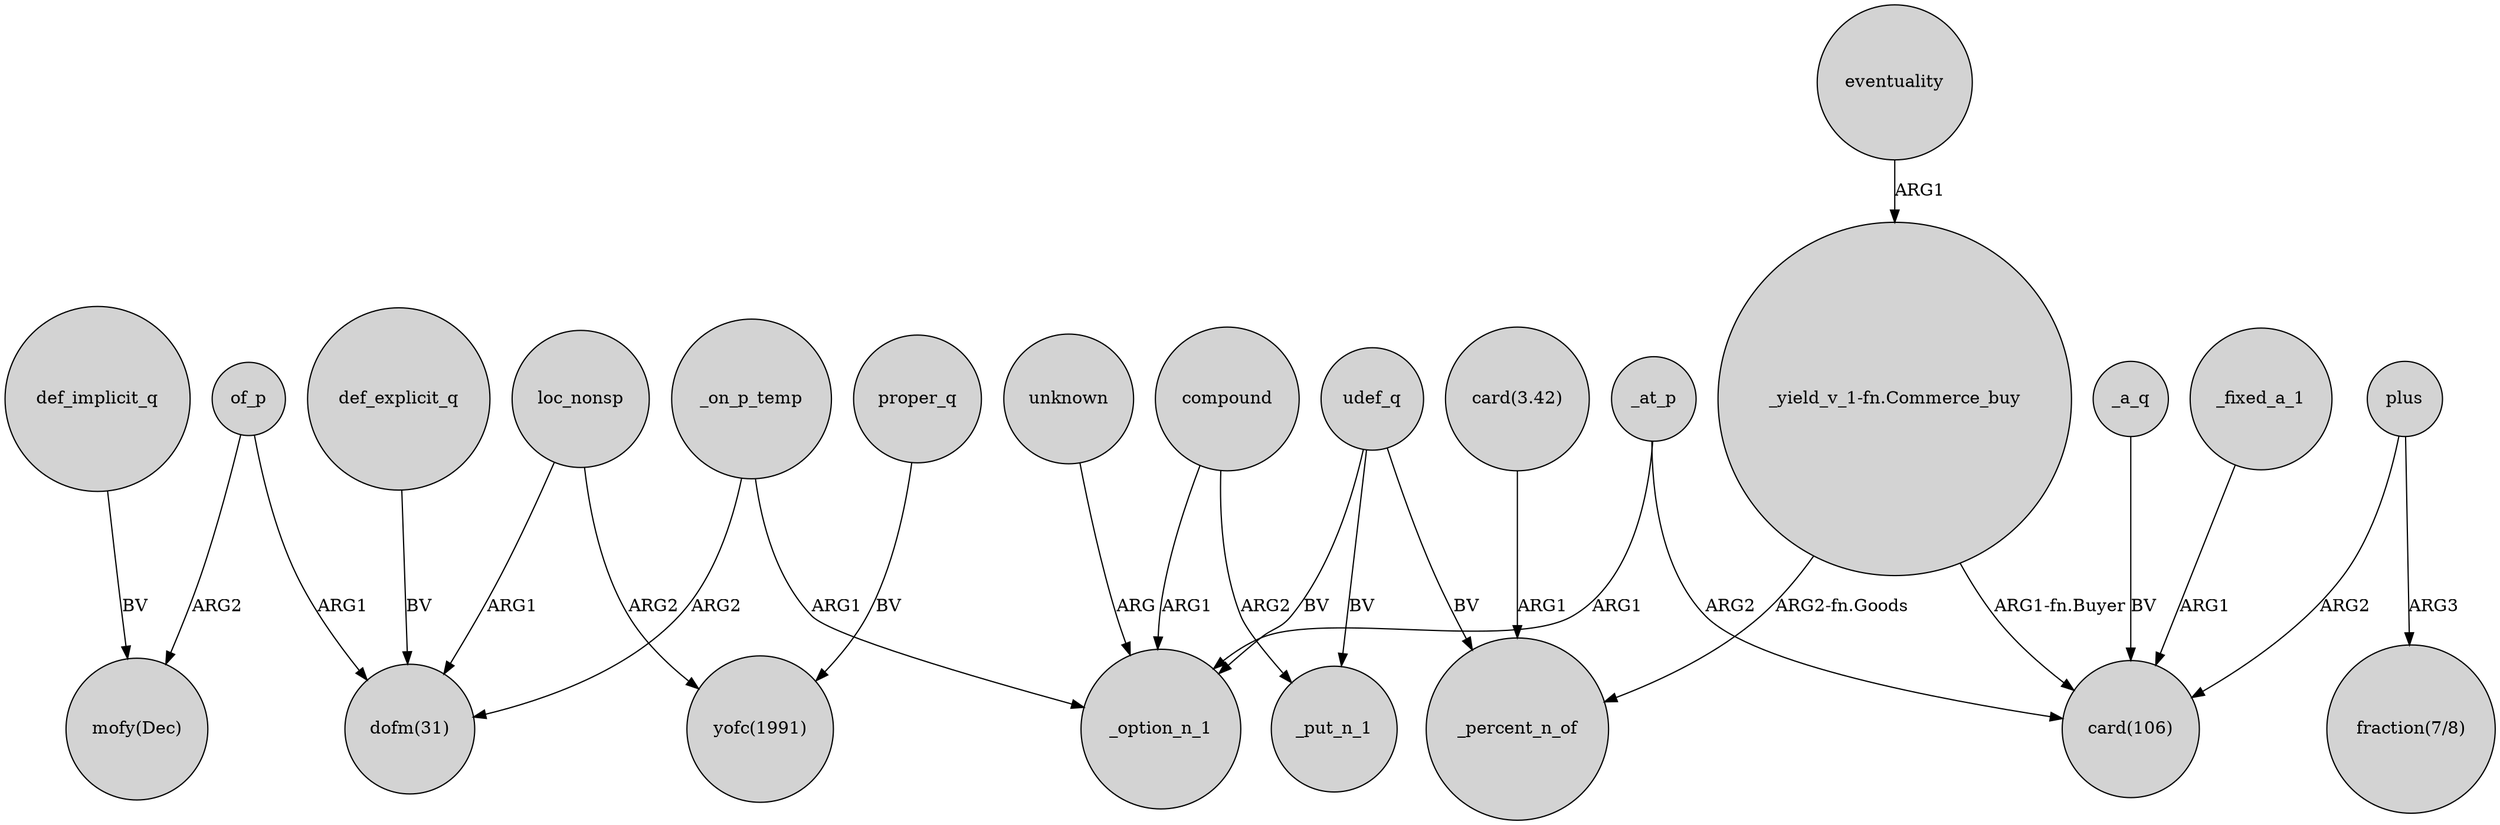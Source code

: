 digraph {
	node [shape=circle style=filled]
	"_yield_v_1-fn.Commerce_buy" -> "card(106)" [label="ARG1-fn.Buyer"]
	_on_p_temp -> _option_n_1 [label=ARG1]
	unknown -> _option_n_1 [label=ARG]
	_at_p -> "card(106)" [label=ARG2]
	udef_q -> _option_n_1 [label=BV]
	"card(3.42)" -> _percent_n_of [label=ARG1]
	_a_q -> "card(106)" [label=BV]
	of_p -> "dofm(31)" [label=ARG1]
	udef_q -> _put_n_1 [label=BV]
	loc_nonsp -> "yofc(1991)" [label=ARG2]
	compound -> _option_n_1 [label=ARG1]
	eventuality -> "_yield_v_1-fn.Commerce_buy" [label=ARG1]
	_on_p_temp -> "dofm(31)" [label=ARG2]
	udef_q -> _percent_n_of [label=BV]
	plus -> "fraction(7/8)" [label=ARG3]
	proper_q -> "yofc(1991)" [label=BV]
	"_yield_v_1-fn.Commerce_buy" -> _percent_n_of [label="ARG2-fn.Goods"]
	def_explicit_q -> "dofm(31)" [label=BV]
	_fixed_a_1 -> "card(106)" [label=ARG1]
	of_p -> "mofy(Dec)" [label=ARG2]
	loc_nonsp -> "dofm(31)" [label=ARG1]
	_at_p -> _option_n_1 [label=ARG1]
	plus -> "card(106)" [label=ARG2]
	compound -> _put_n_1 [label=ARG2]
	def_implicit_q -> "mofy(Dec)" [label=BV]
}
